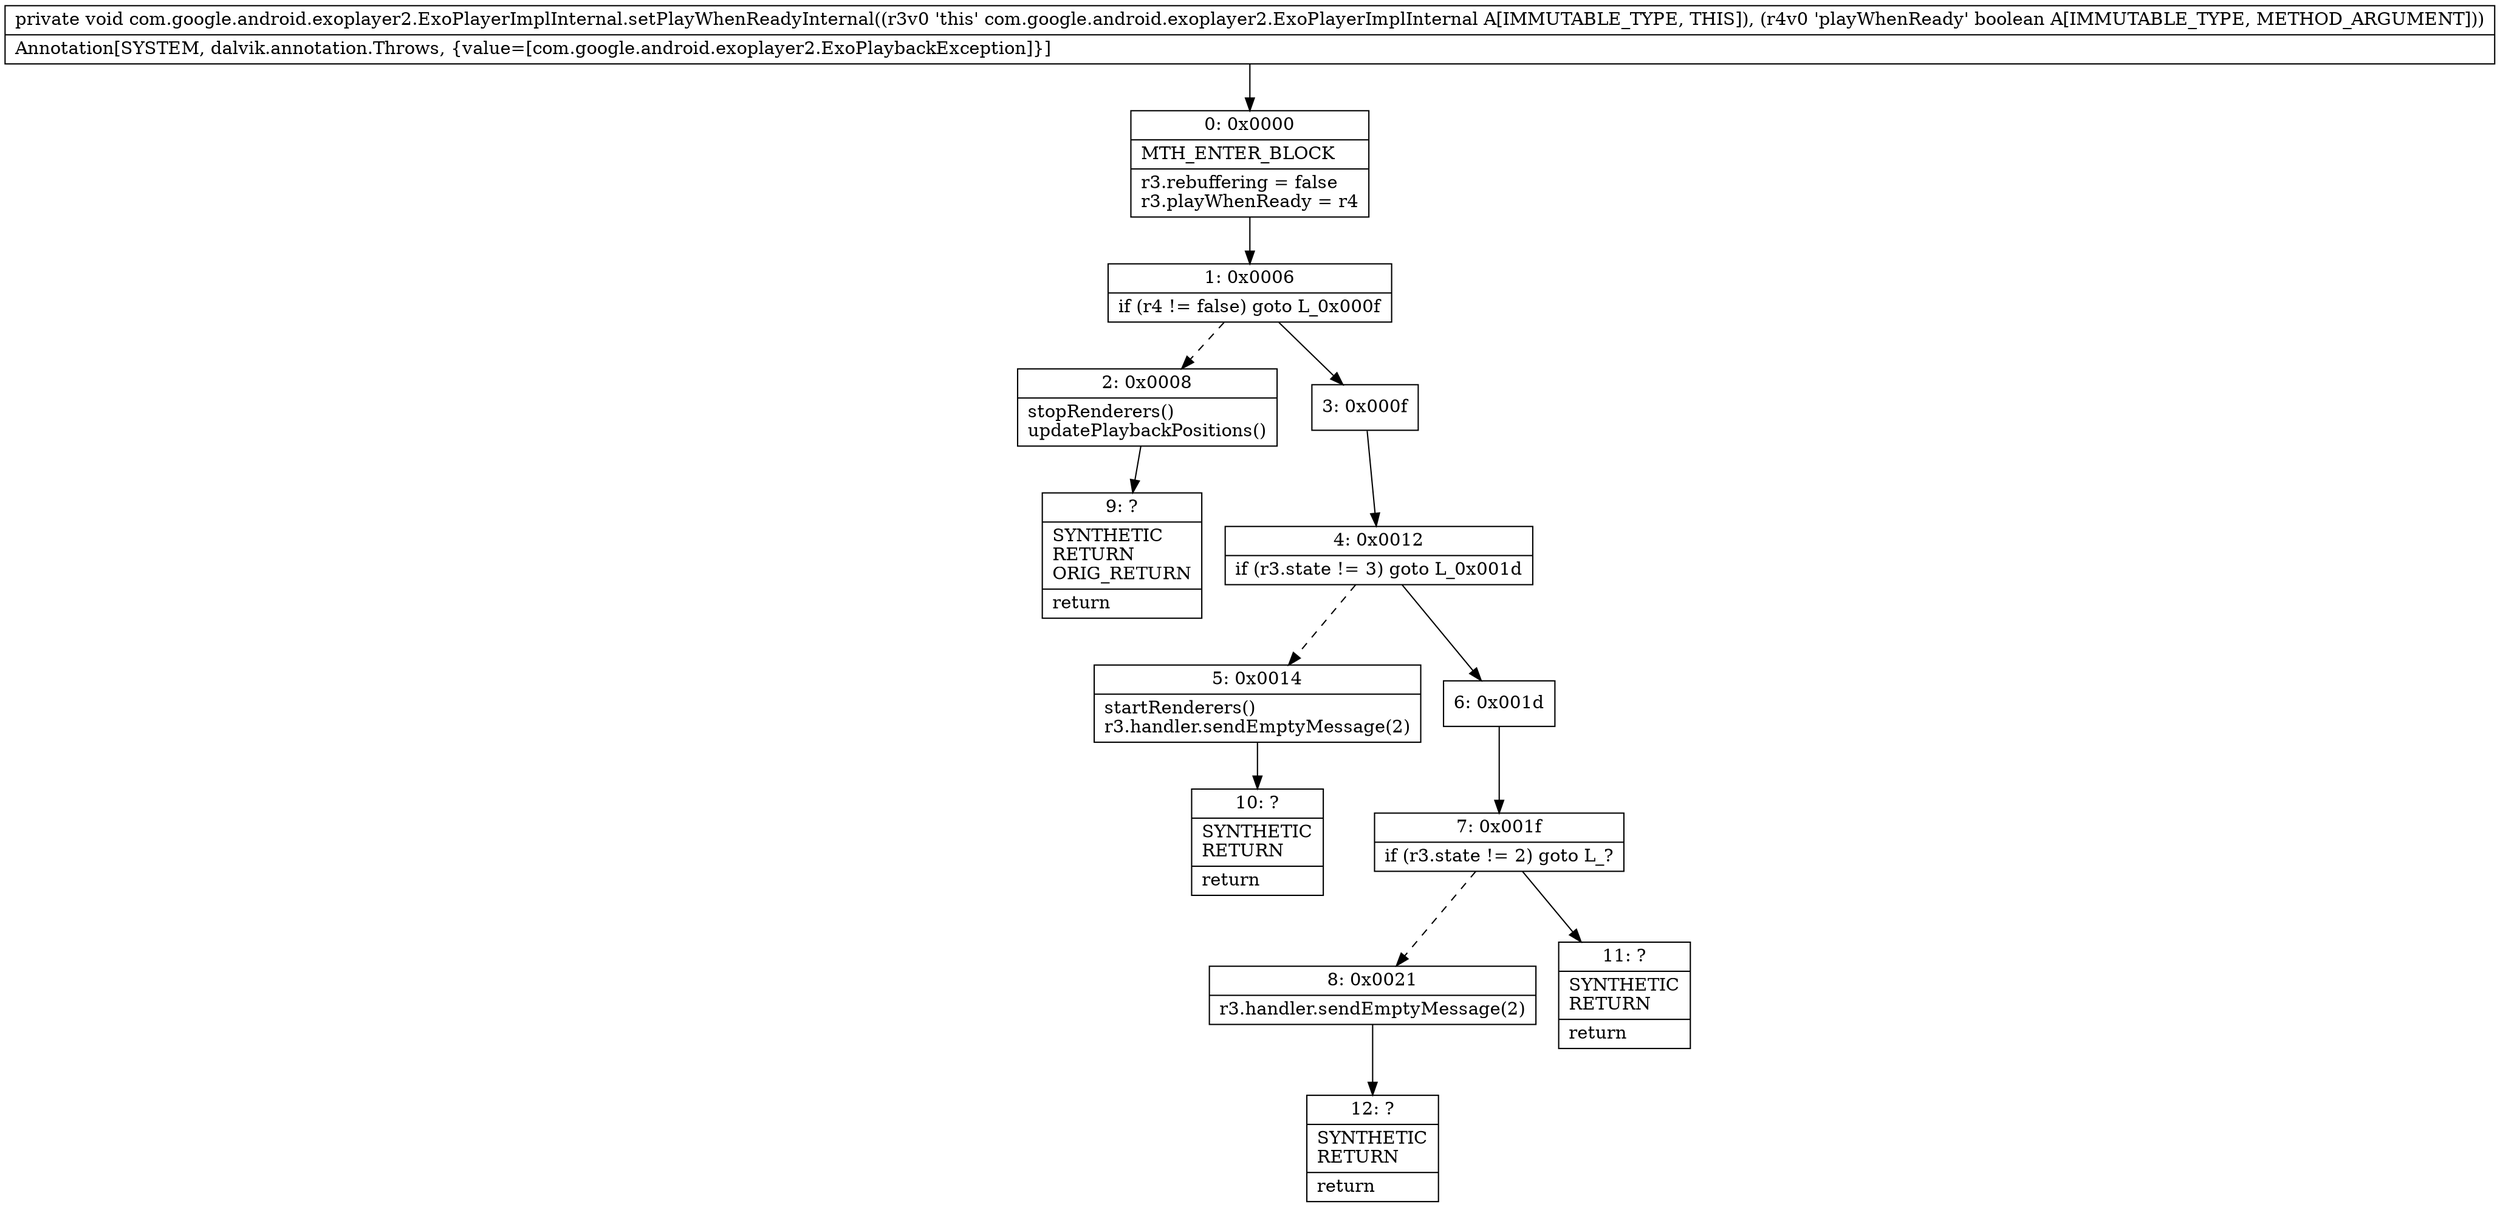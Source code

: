 digraph "CFG forcom.google.android.exoplayer2.ExoPlayerImplInternal.setPlayWhenReadyInternal(Z)V" {
Node_0 [shape=record,label="{0\:\ 0x0000|MTH_ENTER_BLOCK\l|r3.rebuffering = false\lr3.playWhenReady = r4\l}"];
Node_1 [shape=record,label="{1\:\ 0x0006|if (r4 != false) goto L_0x000f\l}"];
Node_2 [shape=record,label="{2\:\ 0x0008|stopRenderers()\lupdatePlaybackPositions()\l}"];
Node_3 [shape=record,label="{3\:\ 0x000f}"];
Node_4 [shape=record,label="{4\:\ 0x0012|if (r3.state != 3) goto L_0x001d\l}"];
Node_5 [shape=record,label="{5\:\ 0x0014|startRenderers()\lr3.handler.sendEmptyMessage(2)\l}"];
Node_6 [shape=record,label="{6\:\ 0x001d}"];
Node_7 [shape=record,label="{7\:\ 0x001f|if (r3.state != 2) goto L_?\l}"];
Node_8 [shape=record,label="{8\:\ 0x0021|r3.handler.sendEmptyMessage(2)\l}"];
Node_9 [shape=record,label="{9\:\ ?|SYNTHETIC\lRETURN\lORIG_RETURN\l|return\l}"];
Node_10 [shape=record,label="{10\:\ ?|SYNTHETIC\lRETURN\l|return\l}"];
Node_11 [shape=record,label="{11\:\ ?|SYNTHETIC\lRETURN\l|return\l}"];
Node_12 [shape=record,label="{12\:\ ?|SYNTHETIC\lRETURN\l|return\l}"];
MethodNode[shape=record,label="{private void com.google.android.exoplayer2.ExoPlayerImplInternal.setPlayWhenReadyInternal((r3v0 'this' com.google.android.exoplayer2.ExoPlayerImplInternal A[IMMUTABLE_TYPE, THIS]), (r4v0 'playWhenReady' boolean A[IMMUTABLE_TYPE, METHOD_ARGUMENT]))  | Annotation[SYSTEM, dalvik.annotation.Throws, \{value=[com.google.android.exoplayer2.ExoPlaybackException]\}]\l}"];
MethodNode -> Node_0;
Node_0 -> Node_1;
Node_1 -> Node_2[style=dashed];
Node_1 -> Node_3;
Node_2 -> Node_9;
Node_3 -> Node_4;
Node_4 -> Node_5[style=dashed];
Node_4 -> Node_6;
Node_5 -> Node_10;
Node_6 -> Node_7;
Node_7 -> Node_8[style=dashed];
Node_7 -> Node_11;
Node_8 -> Node_12;
}

